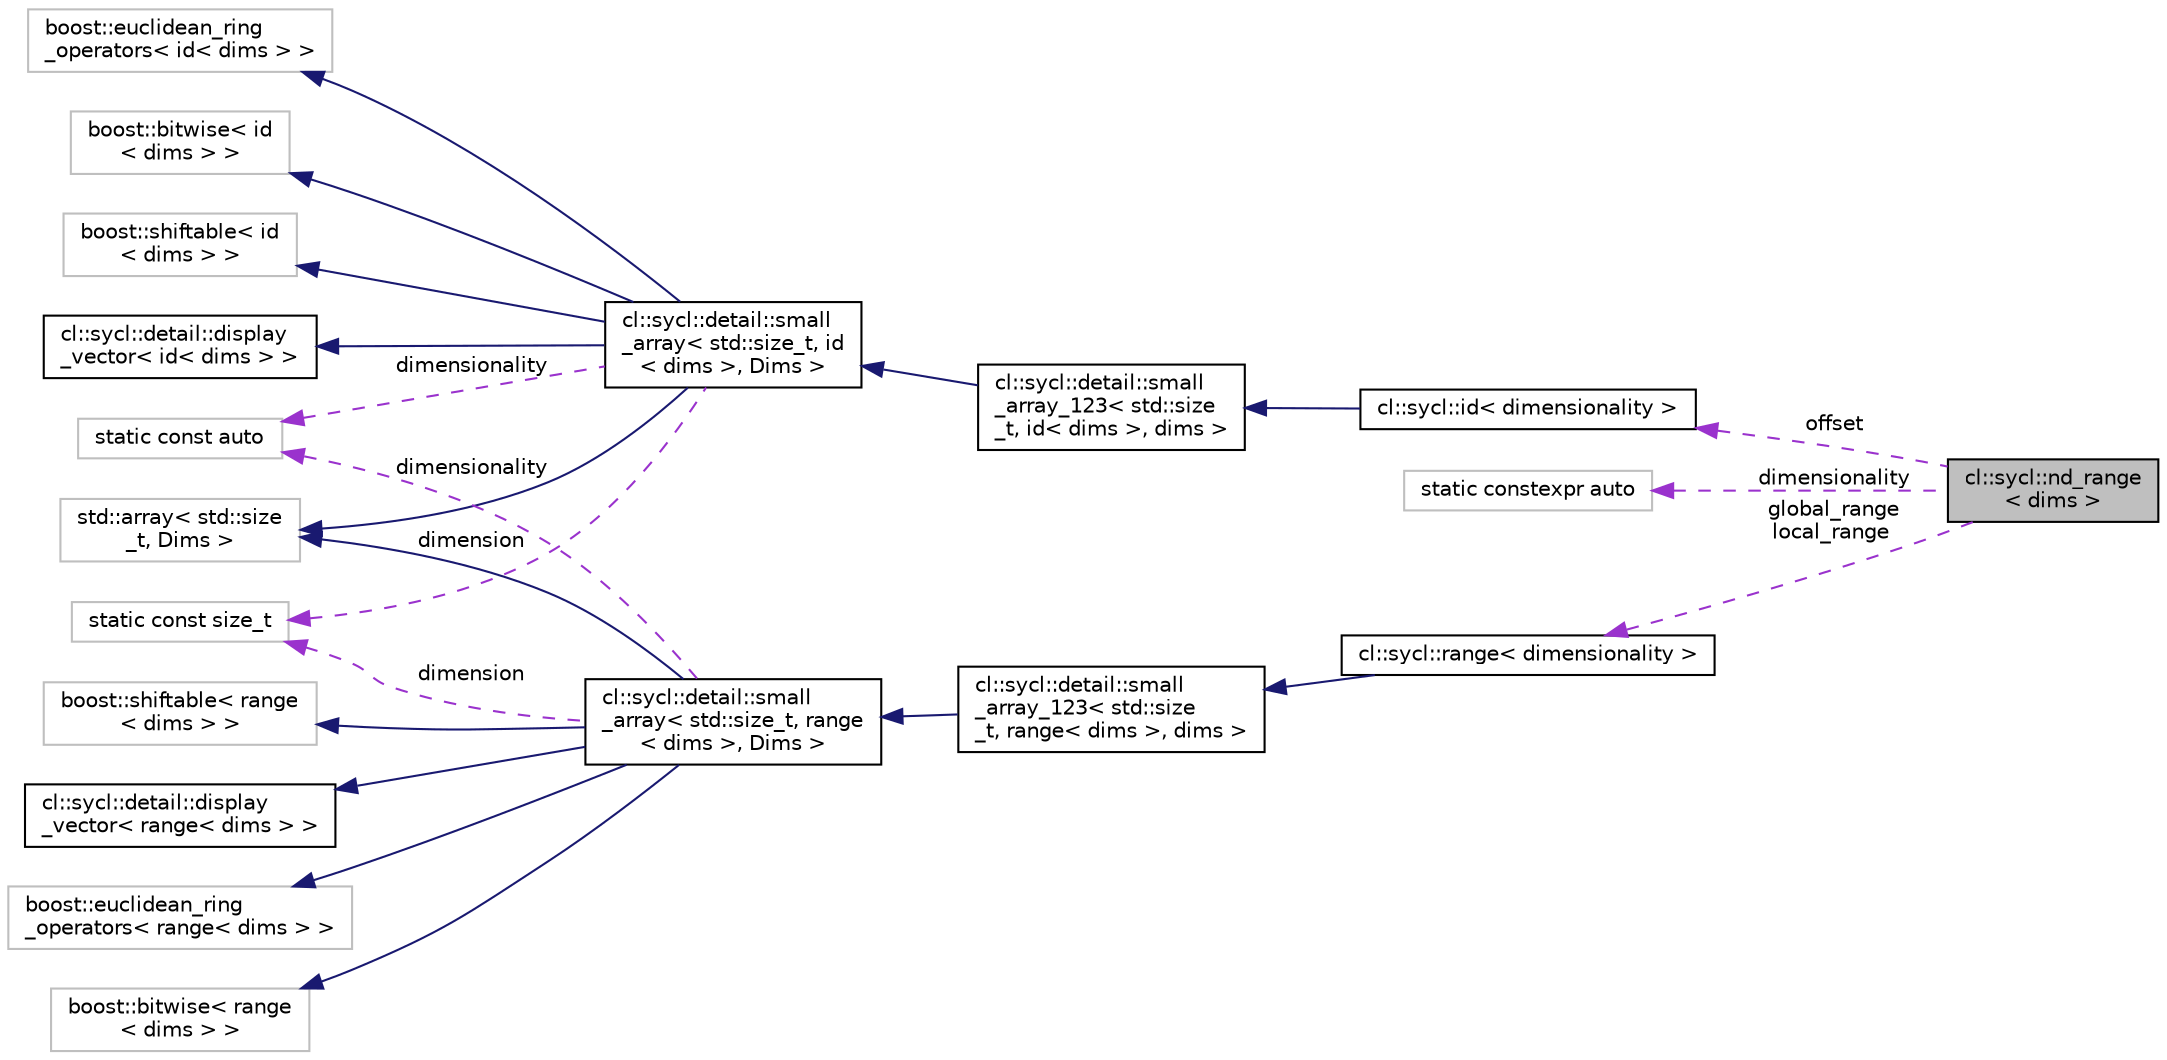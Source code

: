 digraph "cl::sycl::nd_range&lt; dims &gt;"
{
 // INTERACTIVE_SVG=YES
  bgcolor="transparent";
  edge [fontname="Helvetica",fontsize="10",labelfontname="Helvetica",labelfontsize="10"];
  node [fontname="Helvetica",fontsize="10",shape=record];
  rankdir="LR";
  Node1 [label="cl::sycl::nd_range\l\< dims \>",height=0.2,width=0.4,color="black", fillcolor="grey75", style="filled", fontcolor="black"];
  Node2 -> Node1 [dir="back",color="darkorchid3",fontsize="10",style="dashed",label=" offset" ,fontname="Helvetica"];
  Node2 [label="cl::sycl::id\< dimensionality \>",height=0.2,width=0.4,color="black",URL="$group__parallelism.html"];
  Node3 -> Node2 [dir="back",color="midnightblue",fontsize="10",style="solid",fontname="Helvetica"];
  Node3 [label="cl::sycl::detail::small\l_array_123\< std::size\l_t, id\< dims \>, dims \>",height=0.2,width=0.4,color="black",URL="$group__helpers.html"];
  Node4 -> Node3 [dir="back",color="midnightblue",fontsize="10",style="solid",fontname="Helvetica"];
  Node4 [label="cl::sycl::detail::small\l_array\< std::size_t, id\l\< dims \>, Dims \>",height=0.2,width=0.4,color="black",URL="$group__helpers.html"];
  Node5 -> Node4 [dir="back",color="midnightblue",fontsize="10",style="solid",fontname="Helvetica"];
  Node5 [label="std::array\< std::size\l_t, Dims \>",height=0.2,width=0.4,color="grey75"];
  Node6 -> Node4 [dir="back",color="midnightblue",fontsize="10",style="solid",fontname="Helvetica"];
  Node6 [label="boost::euclidean_ring\l_operators\< id\< dims \> \>",height=0.2,width=0.4,color="grey75"];
  Node7 -> Node4 [dir="back",color="midnightblue",fontsize="10",style="solid",fontname="Helvetica"];
  Node7 [label="boost::bitwise\< id\l\< dims \> \>",height=0.2,width=0.4,color="grey75"];
  Node8 -> Node4 [dir="back",color="midnightblue",fontsize="10",style="solid",fontname="Helvetica"];
  Node8 [label="boost::shiftable\< id\l\< dims \> \>",height=0.2,width=0.4,color="grey75"];
  Node9 -> Node4 [dir="back",color="midnightblue",fontsize="10",style="solid",fontname="Helvetica"];
  Node9 [label="cl::sycl::detail::display\l_vector\< id\< dims \> \>",height=0.2,width=0.4,color="black",URL="$group__debug__trace.html"];
  Node10 -> Node4 [dir="back",color="darkorchid3",fontsize="10",style="dashed",label=" dimensionality" ,fontname="Helvetica"];
  Node10 [label="static const auto",height=0.2,width=0.4,color="grey75"];
  Node11 -> Node4 [dir="back",color="darkorchid3",fontsize="10",style="dashed",label=" dimension" ,fontname="Helvetica"];
  Node11 [label="static const size_t",height=0.2,width=0.4,color="grey75"];
  Node12 -> Node1 [dir="back",color="darkorchid3",fontsize="10",style="dashed",label=" dimensionality" ,fontname="Helvetica"];
  Node12 [label="static constexpr auto",height=0.2,width=0.4,color="grey75"];
  Node13 -> Node1 [dir="back",color="darkorchid3",fontsize="10",style="dashed",label=" global_range\nlocal_range" ,fontname="Helvetica"];
  Node13 [label="cl::sycl::range\< dimensionality \>",height=0.2,width=0.4,color="black",URL="$group__parallelism.html"];
  Node14 -> Node13 [dir="back",color="midnightblue",fontsize="10",style="solid",fontname="Helvetica"];
  Node14 [label="cl::sycl::detail::small\l_array_123\< std::size\l_t, range\< dims \>, dims \>",height=0.2,width=0.4,color="black",URL="$group__helpers.html"];
  Node15 -> Node14 [dir="back",color="midnightblue",fontsize="10",style="solid",fontname="Helvetica"];
  Node15 [label="cl::sycl::detail::small\l_array\< std::size_t, range\l\< dims \>, Dims \>",height=0.2,width=0.4,color="black",URL="$group__helpers.html"];
  Node5 -> Node15 [dir="back",color="midnightblue",fontsize="10",style="solid",fontname="Helvetica"];
  Node16 -> Node15 [dir="back",color="midnightblue",fontsize="10",style="solid",fontname="Helvetica"];
  Node16 [label="boost::euclidean_ring\l_operators\< range\< dims \> \>",height=0.2,width=0.4,color="grey75"];
  Node17 -> Node15 [dir="back",color="midnightblue",fontsize="10",style="solid",fontname="Helvetica"];
  Node17 [label="boost::bitwise\< range\l\< dims \> \>",height=0.2,width=0.4,color="grey75"];
  Node18 -> Node15 [dir="back",color="midnightblue",fontsize="10",style="solid",fontname="Helvetica"];
  Node18 [label="boost::shiftable\< range\l\< dims \> \>",height=0.2,width=0.4,color="grey75"];
  Node19 -> Node15 [dir="back",color="midnightblue",fontsize="10",style="solid",fontname="Helvetica"];
  Node19 [label="cl::sycl::detail::display\l_vector\< range\< dims \> \>",height=0.2,width=0.4,color="black",URL="$group__debug__trace.html"];
  Node10 -> Node15 [dir="back",color="darkorchid3",fontsize="10",style="dashed",label=" dimensionality" ,fontname="Helvetica"];
  Node11 -> Node15 [dir="back",color="darkorchid3",fontsize="10",style="dashed",label=" dimension" ,fontname="Helvetica"];
}
